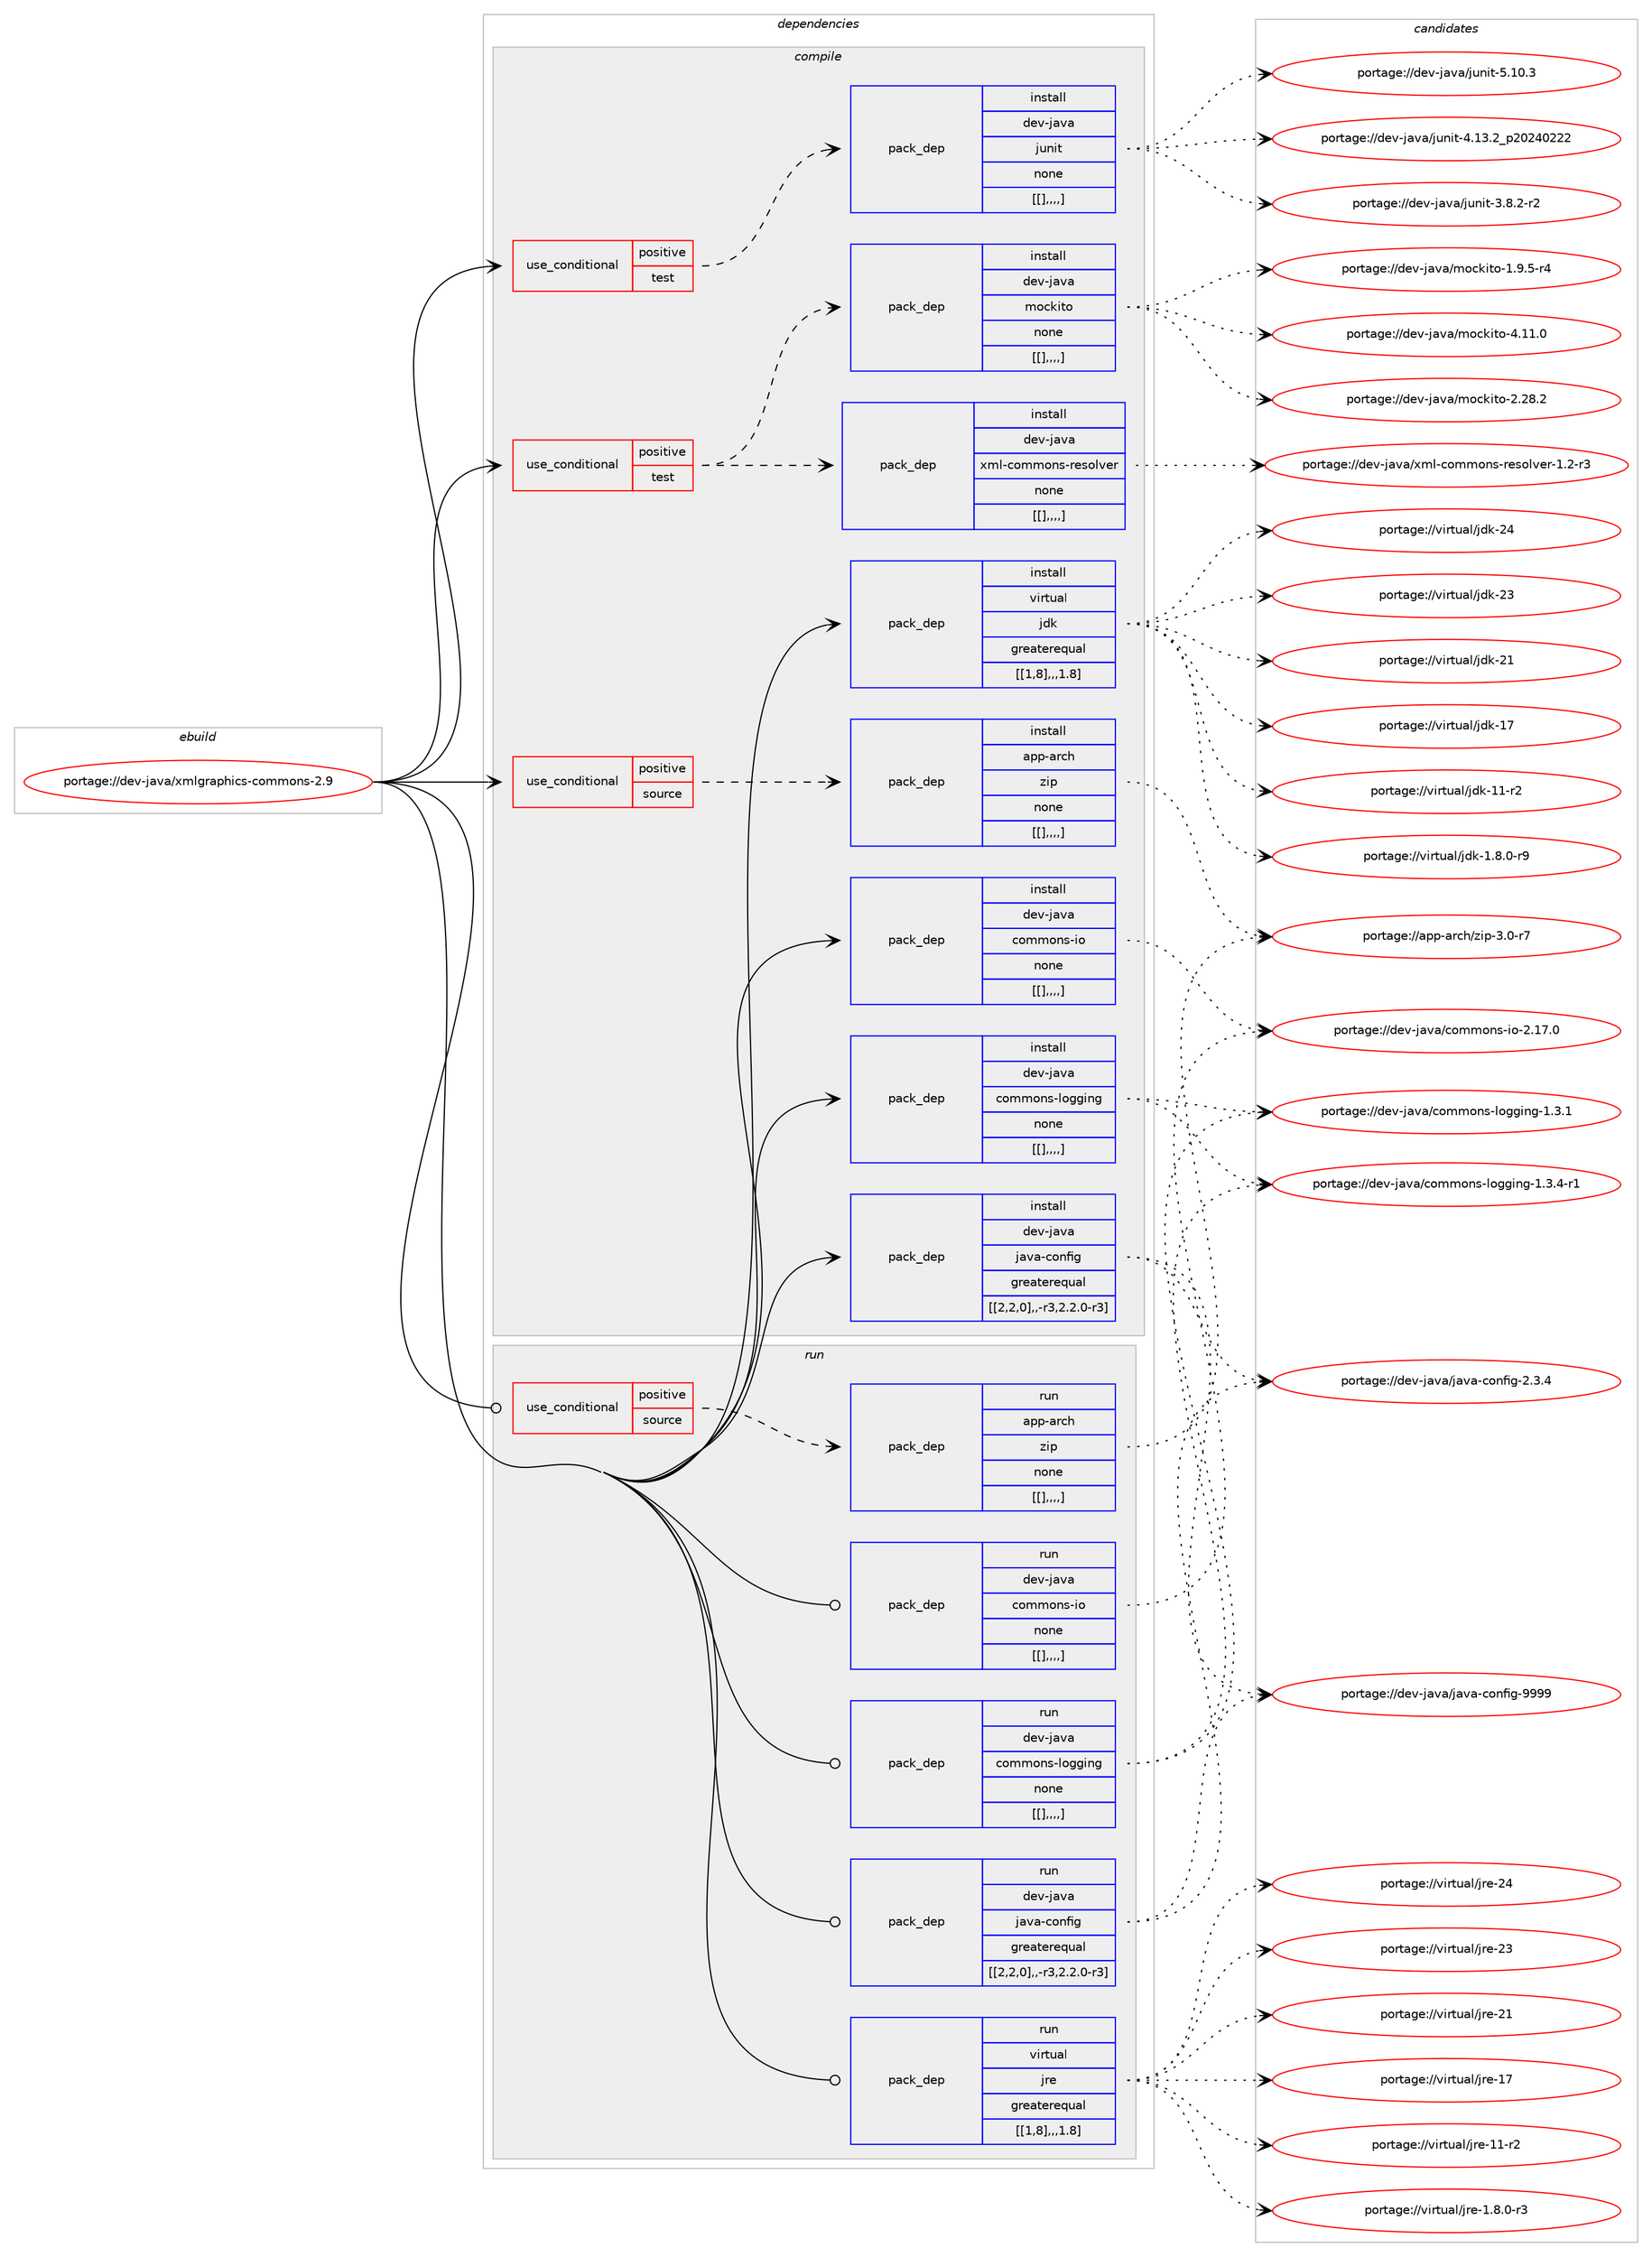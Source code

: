 digraph prolog {

# *************
# Graph options
# *************

newrank=true;
concentrate=true;
compound=true;
graph [rankdir=LR,fontname=Helvetica,fontsize=10,ranksep=1.5];#, ranksep=2.5, nodesep=0.2];
edge  [arrowhead=vee];
node  [fontname=Helvetica,fontsize=10];

# **********
# The ebuild
# **********

subgraph cluster_leftcol {
color=gray;
label=<<i>ebuild</i>>;
id [label="portage://dev-java/xmlgraphics-commons-2.9", color=red, width=4, href="../dev-java/xmlgraphics-commons-2.9.svg"];
}

# ****************
# The dependencies
# ****************

subgraph cluster_midcol {
color=gray;
label=<<i>dependencies</i>>;
subgraph cluster_compile {
fillcolor="#eeeeee";
style=filled;
label=<<i>compile</i>>;
subgraph cond24398 {
dependency101792 [label=<<TABLE BORDER="0" CELLBORDER="1" CELLSPACING="0" CELLPADDING="4"><TR><TD ROWSPAN="3" CELLPADDING="10">use_conditional</TD></TR><TR><TD>positive</TD></TR><TR><TD>source</TD></TR></TABLE>>, shape=none, color=red];
subgraph pack76277 {
dependency101804 [label=<<TABLE BORDER="0" CELLBORDER="1" CELLSPACING="0" CELLPADDING="4" WIDTH="220"><TR><TD ROWSPAN="6" CELLPADDING="30">pack_dep</TD></TR><TR><TD WIDTH="110">install</TD></TR><TR><TD>app-arch</TD></TR><TR><TD>zip</TD></TR><TR><TD>none</TD></TR><TR><TD>[[],,,,]</TD></TR></TABLE>>, shape=none, color=blue];
}
dependency101792:e -> dependency101804:w [weight=20,style="dashed",arrowhead="vee"];
}
id:e -> dependency101792:w [weight=20,style="solid",arrowhead="vee"];
subgraph cond24407 {
dependency101847 [label=<<TABLE BORDER="0" CELLBORDER="1" CELLSPACING="0" CELLPADDING="4"><TR><TD ROWSPAN="3" CELLPADDING="10">use_conditional</TD></TR><TR><TD>positive</TD></TR><TR><TD>test</TD></TR></TABLE>>, shape=none, color=red];
subgraph pack76331 {
dependency101885 [label=<<TABLE BORDER="0" CELLBORDER="1" CELLSPACING="0" CELLPADDING="4" WIDTH="220"><TR><TD ROWSPAN="6" CELLPADDING="30">pack_dep</TD></TR><TR><TD WIDTH="110">install</TD></TR><TR><TD>dev-java</TD></TR><TR><TD>junit</TD></TR><TR><TD>none</TD></TR><TR><TD>[[],,,,]</TD></TR></TABLE>>, shape=none, color=blue];
}
dependency101847:e -> dependency101885:w [weight=20,style="dashed",arrowhead="vee"];
}
id:e -> dependency101847:w [weight=20,style="solid",arrowhead="vee"];
subgraph cond24432 {
dependency101949 [label=<<TABLE BORDER="0" CELLBORDER="1" CELLSPACING="0" CELLPADDING="4"><TR><TD ROWSPAN="3" CELLPADDING="10">use_conditional</TD></TR><TR><TD>positive</TD></TR><TR><TD>test</TD></TR></TABLE>>, shape=none, color=red];
subgraph pack76395 {
dependency101951 [label=<<TABLE BORDER="0" CELLBORDER="1" CELLSPACING="0" CELLPADDING="4" WIDTH="220"><TR><TD ROWSPAN="6" CELLPADDING="30">pack_dep</TD></TR><TR><TD WIDTH="110">install</TD></TR><TR><TD>dev-java</TD></TR><TR><TD>mockito</TD></TR><TR><TD>none</TD></TR><TR><TD>[[],,,,]</TD></TR></TABLE>>, shape=none, color=blue];
}
dependency101949:e -> dependency101951:w [weight=20,style="dashed",arrowhead="vee"];
subgraph pack76407 {
dependency101975 [label=<<TABLE BORDER="0" CELLBORDER="1" CELLSPACING="0" CELLPADDING="4" WIDTH="220"><TR><TD ROWSPAN="6" CELLPADDING="30">pack_dep</TD></TR><TR><TD WIDTH="110">install</TD></TR><TR><TD>dev-java</TD></TR><TR><TD>xml-commons-resolver</TD></TR><TR><TD>none</TD></TR><TR><TD>[[],,,,]</TD></TR></TABLE>>, shape=none, color=blue];
}
dependency101949:e -> dependency101975:w [weight=20,style="dashed",arrowhead="vee"];
}
id:e -> dependency101949:w [weight=20,style="solid",arrowhead="vee"];
subgraph pack76413 {
dependency102017 [label=<<TABLE BORDER="0" CELLBORDER="1" CELLSPACING="0" CELLPADDING="4" WIDTH="220"><TR><TD ROWSPAN="6" CELLPADDING="30">pack_dep</TD></TR><TR><TD WIDTH="110">install</TD></TR><TR><TD>dev-java</TD></TR><TR><TD>commons-io</TD></TR><TR><TD>none</TD></TR><TR><TD>[[],,,,]</TD></TR></TABLE>>, shape=none, color=blue];
}
id:e -> dependency102017:w [weight=20,style="solid",arrowhead="vee"];
subgraph pack76444 {
dependency102039 [label=<<TABLE BORDER="0" CELLBORDER="1" CELLSPACING="0" CELLPADDING="4" WIDTH="220"><TR><TD ROWSPAN="6" CELLPADDING="30">pack_dep</TD></TR><TR><TD WIDTH="110">install</TD></TR><TR><TD>dev-java</TD></TR><TR><TD>commons-logging</TD></TR><TR><TD>none</TD></TR><TR><TD>[[],,,,]</TD></TR></TABLE>>, shape=none, color=blue];
}
id:e -> dependency102039:w [weight=20,style="solid",arrowhead="vee"];
subgraph pack76463 {
dependency102082 [label=<<TABLE BORDER="0" CELLBORDER="1" CELLSPACING="0" CELLPADDING="4" WIDTH="220"><TR><TD ROWSPAN="6" CELLPADDING="30">pack_dep</TD></TR><TR><TD WIDTH="110">install</TD></TR><TR><TD>dev-java</TD></TR><TR><TD>java-config</TD></TR><TR><TD>greaterequal</TD></TR><TR><TD>[[2,2,0],,-r3,2.2.0-r3]</TD></TR></TABLE>>, shape=none, color=blue];
}
id:e -> dependency102082:w [weight=20,style="solid",arrowhead="vee"];
subgraph pack76527 {
dependency102168 [label=<<TABLE BORDER="0" CELLBORDER="1" CELLSPACING="0" CELLPADDING="4" WIDTH="220"><TR><TD ROWSPAN="6" CELLPADDING="30">pack_dep</TD></TR><TR><TD WIDTH="110">install</TD></TR><TR><TD>virtual</TD></TR><TR><TD>jdk</TD></TR><TR><TD>greaterequal</TD></TR><TR><TD>[[1,8],,,1.8]</TD></TR></TABLE>>, shape=none, color=blue];
}
id:e -> dependency102168:w [weight=20,style="solid",arrowhead="vee"];
}
subgraph cluster_compileandrun {
fillcolor="#eeeeee";
style=filled;
label=<<i>compile and run</i>>;
}
subgraph cluster_run {
fillcolor="#eeeeee";
style=filled;
label=<<i>run</i>>;
subgraph cond24491 {
dependency102190 [label=<<TABLE BORDER="0" CELLBORDER="1" CELLSPACING="0" CELLPADDING="4"><TR><TD ROWSPAN="3" CELLPADDING="10">use_conditional</TD></TR><TR><TD>positive</TD></TR><TR><TD>source</TD></TR></TABLE>>, shape=none, color=red];
subgraph pack76575 {
dependency102231 [label=<<TABLE BORDER="0" CELLBORDER="1" CELLSPACING="0" CELLPADDING="4" WIDTH="220"><TR><TD ROWSPAN="6" CELLPADDING="30">pack_dep</TD></TR><TR><TD WIDTH="110">run</TD></TR><TR><TD>app-arch</TD></TR><TR><TD>zip</TD></TR><TR><TD>none</TD></TR><TR><TD>[[],,,,]</TD></TR></TABLE>>, shape=none, color=blue];
}
dependency102190:e -> dependency102231:w [weight=20,style="dashed",arrowhead="vee"];
}
id:e -> dependency102190:w [weight=20,style="solid",arrowhead="odot"];
subgraph pack76621 {
dependency102270 [label=<<TABLE BORDER="0" CELLBORDER="1" CELLSPACING="0" CELLPADDING="4" WIDTH="220"><TR><TD ROWSPAN="6" CELLPADDING="30">pack_dep</TD></TR><TR><TD WIDTH="110">run</TD></TR><TR><TD>dev-java</TD></TR><TR><TD>commons-io</TD></TR><TR><TD>none</TD></TR><TR><TD>[[],,,,]</TD></TR></TABLE>>, shape=none, color=blue];
}
id:e -> dependency102270:w [weight=20,style="solid",arrowhead="odot"];
subgraph pack76642 {
dependency102291 [label=<<TABLE BORDER="0" CELLBORDER="1" CELLSPACING="0" CELLPADDING="4" WIDTH="220"><TR><TD ROWSPAN="6" CELLPADDING="30">pack_dep</TD></TR><TR><TD WIDTH="110">run</TD></TR><TR><TD>dev-java</TD></TR><TR><TD>commons-logging</TD></TR><TR><TD>none</TD></TR><TR><TD>[[],,,,]</TD></TR></TABLE>>, shape=none, color=blue];
}
id:e -> dependency102291:w [weight=20,style="solid",arrowhead="odot"];
subgraph pack76719 {
dependency102371 [label=<<TABLE BORDER="0" CELLBORDER="1" CELLSPACING="0" CELLPADDING="4" WIDTH="220"><TR><TD ROWSPAN="6" CELLPADDING="30">pack_dep</TD></TR><TR><TD WIDTH="110">run</TD></TR><TR><TD>dev-java</TD></TR><TR><TD>java-config</TD></TR><TR><TD>greaterequal</TD></TR><TR><TD>[[2,2,0],,-r3,2.2.0-r3]</TD></TR></TABLE>>, shape=none, color=blue];
}
id:e -> dependency102371:w [weight=20,style="solid",arrowhead="odot"];
subgraph pack76724 {
dependency102408 [label=<<TABLE BORDER="0" CELLBORDER="1" CELLSPACING="0" CELLPADDING="4" WIDTH="220"><TR><TD ROWSPAN="6" CELLPADDING="30">pack_dep</TD></TR><TR><TD WIDTH="110">run</TD></TR><TR><TD>virtual</TD></TR><TR><TD>jre</TD></TR><TR><TD>greaterequal</TD></TR><TR><TD>[[1,8],,,1.8]</TD></TR></TABLE>>, shape=none, color=blue];
}
id:e -> dependency102408:w [weight=20,style="solid",arrowhead="odot"];
}
}

# **************
# The candidates
# **************

subgraph cluster_choices {
rank=same;
color=gray;
label=<<i>candidates</i>>;

subgraph choice76114 {
color=black;
nodesep=1;
choice9711211245971149910447122105112455146484511455 [label="portage://app-arch/zip-3.0-r7", color=red, width=4,href="../app-arch/zip-3.0-r7.svg"];
dependency101804:e -> choice9711211245971149910447122105112455146484511455:w [style=dotted,weight="100"];
}
subgraph choice76182 {
color=black;
nodesep=1;
choice1001011184510697118974710611711010511645534649484651 [label="portage://dev-java/junit-5.10.3", color=red, width=4,href="../dev-java/junit-5.10.3.svg"];
choice1001011184510697118974710611711010511645524649514650951125048505248505050 [label="portage://dev-java/junit-4.13.2_p20240222", color=red, width=4,href="../dev-java/junit-4.13.2_p20240222.svg"];
choice100101118451069711897471061171101051164551465646504511450 [label="portage://dev-java/junit-3.8.2-r2", color=red, width=4,href="../dev-java/junit-3.8.2-r2.svg"];
dependency101885:e -> choice1001011184510697118974710611711010511645534649484651:w [style=dotted,weight="100"];
dependency101885:e -> choice1001011184510697118974710611711010511645524649514650951125048505248505050:w [style=dotted,weight="100"];
dependency101885:e -> choice100101118451069711897471061171101051164551465646504511450:w [style=dotted,weight="100"];
}
subgraph choice76188 {
color=black;
nodesep=1;
choice100101118451069711897471091119910710511611145524649494648 [label="portage://dev-java/mockito-4.11.0", color=red, width=4,href="../dev-java/mockito-4.11.0.svg"];
choice100101118451069711897471091119910710511611145504650564650 [label="portage://dev-java/mockito-2.28.2", color=red, width=4,href="../dev-java/mockito-2.28.2.svg"];
choice10010111845106971189747109111991071051161114549465746534511452 [label="portage://dev-java/mockito-1.9.5-r4", color=red, width=4,href="../dev-java/mockito-1.9.5-r4.svg"];
dependency101951:e -> choice100101118451069711897471091119910710511611145524649494648:w [style=dotted,weight="100"];
dependency101951:e -> choice100101118451069711897471091119910710511611145504650564650:w [style=dotted,weight="100"];
dependency101951:e -> choice10010111845106971189747109111991071051161114549465746534511452:w [style=dotted,weight="100"];
}
subgraph choice76194 {
color=black;
nodesep=1;
choice10010111845106971189747120109108459911110910911111011545114101115111108118101114454946504511451 [label="portage://dev-java/xml-commons-resolver-1.2-r3", color=red, width=4,href="../dev-java/xml-commons-resolver-1.2-r3.svg"];
dependency101975:e -> choice10010111845106971189747120109108459911110910911111011545114101115111108118101114454946504511451:w [style=dotted,weight="100"];
}
subgraph choice76208 {
color=black;
nodesep=1;
choice10010111845106971189747991111091091111101154510511145504649554648 [label="portage://dev-java/commons-io-2.17.0", color=red, width=4,href="../dev-java/commons-io-2.17.0.svg"];
dependency102017:e -> choice10010111845106971189747991111091091111101154510511145504649554648:w [style=dotted,weight="100"];
}
subgraph choice76212 {
color=black;
nodesep=1;
choice1001011184510697118974799111109109111110115451081111031031051101034549465146524511449 [label="portage://dev-java/commons-logging-1.3.4-r1", color=red, width=4,href="../dev-java/commons-logging-1.3.4-r1.svg"];
choice100101118451069711897479911110910911111011545108111103103105110103454946514649 [label="portage://dev-java/commons-logging-1.3.1", color=red, width=4,href="../dev-java/commons-logging-1.3.1.svg"];
dependency102039:e -> choice1001011184510697118974799111109109111110115451081111031031051101034549465146524511449:w [style=dotted,weight="100"];
dependency102039:e -> choice100101118451069711897479911110910911111011545108111103103105110103454946514649:w [style=dotted,weight="100"];
}
subgraph choice76226 {
color=black;
nodesep=1;
choice10010111845106971189747106971189745991111101021051034557575757 [label="portage://dev-java/java-config-9999", color=red, width=4,href="../dev-java/java-config-9999.svg"];
choice1001011184510697118974710697118974599111110102105103455046514652 [label="portage://dev-java/java-config-2.3.4", color=red, width=4,href="../dev-java/java-config-2.3.4.svg"];
dependency102082:e -> choice10010111845106971189747106971189745991111101021051034557575757:w [style=dotted,weight="100"];
dependency102082:e -> choice1001011184510697118974710697118974599111110102105103455046514652:w [style=dotted,weight="100"];
}
subgraph choice76295 {
color=black;
nodesep=1;
choice1181051141161179710847106100107455052 [label="portage://virtual/jdk-24", color=red, width=4,href="../virtual/jdk-24.svg"];
choice1181051141161179710847106100107455051 [label="portage://virtual/jdk-23", color=red, width=4,href="../virtual/jdk-23.svg"];
choice1181051141161179710847106100107455049 [label="portage://virtual/jdk-21", color=red, width=4,href="../virtual/jdk-21.svg"];
choice1181051141161179710847106100107454955 [label="portage://virtual/jdk-17", color=red, width=4,href="../virtual/jdk-17.svg"];
choice11810511411611797108471061001074549494511450 [label="portage://virtual/jdk-11-r2", color=red, width=4,href="../virtual/jdk-11-r2.svg"];
choice11810511411611797108471061001074549465646484511457 [label="portage://virtual/jdk-1.8.0-r9", color=red, width=4,href="../virtual/jdk-1.8.0-r9.svg"];
dependency102168:e -> choice1181051141161179710847106100107455052:w [style=dotted,weight="100"];
dependency102168:e -> choice1181051141161179710847106100107455051:w [style=dotted,weight="100"];
dependency102168:e -> choice1181051141161179710847106100107455049:w [style=dotted,weight="100"];
dependency102168:e -> choice1181051141161179710847106100107454955:w [style=dotted,weight="100"];
dependency102168:e -> choice11810511411611797108471061001074549494511450:w [style=dotted,weight="100"];
dependency102168:e -> choice11810511411611797108471061001074549465646484511457:w [style=dotted,weight="100"];
}
subgraph choice76304 {
color=black;
nodesep=1;
choice9711211245971149910447122105112455146484511455 [label="portage://app-arch/zip-3.0-r7", color=red, width=4,href="../app-arch/zip-3.0-r7.svg"];
dependency102231:e -> choice9711211245971149910447122105112455146484511455:w [style=dotted,weight="100"];
}
subgraph choice76338 {
color=black;
nodesep=1;
choice10010111845106971189747991111091091111101154510511145504649554648 [label="portage://dev-java/commons-io-2.17.0", color=red, width=4,href="../dev-java/commons-io-2.17.0.svg"];
dependency102270:e -> choice10010111845106971189747991111091091111101154510511145504649554648:w [style=dotted,weight="100"];
}
subgraph choice76363 {
color=black;
nodesep=1;
choice1001011184510697118974799111109109111110115451081111031031051101034549465146524511449 [label="portage://dev-java/commons-logging-1.3.4-r1", color=red, width=4,href="../dev-java/commons-logging-1.3.4-r1.svg"];
choice100101118451069711897479911110910911111011545108111103103105110103454946514649 [label="portage://dev-java/commons-logging-1.3.1", color=red, width=4,href="../dev-java/commons-logging-1.3.1.svg"];
dependency102291:e -> choice1001011184510697118974799111109109111110115451081111031031051101034549465146524511449:w [style=dotted,weight="100"];
dependency102291:e -> choice100101118451069711897479911110910911111011545108111103103105110103454946514649:w [style=dotted,weight="100"];
}
subgraph choice76420 {
color=black;
nodesep=1;
choice10010111845106971189747106971189745991111101021051034557575757 [label="portage://dev-java/java-config-9999", color=red, width=4,href="../dev-java/java-config-9999.svg"];
choice1001011184510697118974710697118974599111110102105103455046514652 [label="portage://dev-java/java-config-2.3.4", color=red, width=4,href="../dev-java/java-config-2.3.4.svg"];
dependency102371:e -> choice10010111845106971189747106971189745991111101021051034557575757:w [style=dotted,weight="100"];
dependency102371:e -> choice1001011184510697118974710697118974599111110102105103455046514652:w [style=dotted,weight="100"];
}
subgraph choice76423 {
color=black;
nodesep=1;
choice1181051141161179710847106114101455052 [label="portage://virtual/jre-24", color=red, width=4,href="../virtual/jre-24.svg"];
choice1181051141161179710847106114101455051 [label="portage://virtual/jre-23", color=red, width=4,href="../virtual/jre-23.svg"];
choice1181051141161179710847106114101455049 [label="portage://virtual/jre-21", color=red, width=4,href="../virtual/jre-21.svg"];
choice1181051141161179710847106114101454955 [label="portage://virtual/jre-17", color=red, width=4,href="../virtual/jre-17.svg"];
choice11810511411611797108471061141014549494511450 [label="portage://virtual/jre-11-r2", color=red, width=4,href="../virtual/jre-11-r2.svg"];
choice11810511411611797108471061141014549465646484511451 [label="portage://virtual/jre-1.8.0-r3", color=red, width=4,href="../virtual/jre-1.8.0-r3.svg"];
dependency102408:e -> choice1181051141161179710847106114101455052:w [style=dotted,weight="100"];
dependency102408:e -> choice1181051141161179710847106114101455051:w [style=dotted,weight="100"];
dependency102408:e -> choice1181051141161179710847106114101455049:w [style=dotted,weight="100"];
dependency102408:e -> choice1181051141161179710847106114101454955:w [style=dotted,weight="100"];
dependency102408:e -> choice11810511411611797108471061141014549494511450:w [style=dotted,weight="100"];
dependency102408:e -> choice11810511411611797108471061141014549465646484511451:w [style=dotted,weight="100"];
}
}

}
